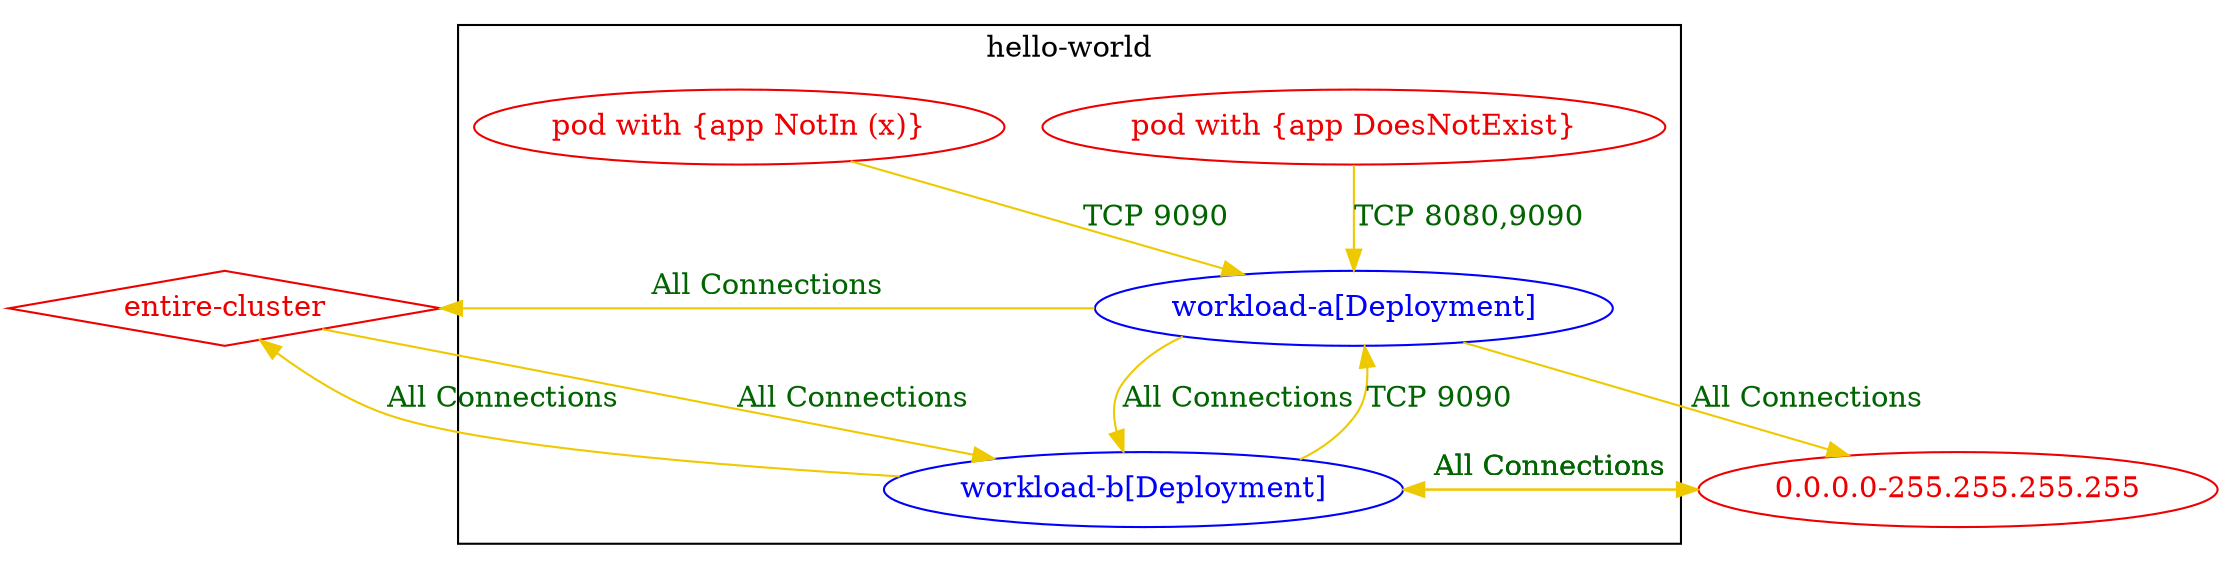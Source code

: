 digraph {
	subgraph "cluster_hello_world" {
		color="black"
		fontcolor="black"
		"hello-world/workload-a[Deployment]" [label="workload-a[Deployment]" color="blue" fontcolor="blue"]
		"hello-world/workload-b[Deployment]" [label="workload-b[Deployment]" color="blue" fontcolor="blue"]
		"pod with {app DoesNotExist}_in_hello-world" [label="pod with {app DoesNotExist}" color="red2" fontcolor="red2"]
		"pod with {app NotIn (x)}_in_hello-world" [label="pod with {app NotIn (x)}" color="red2" fontcolor="red2"]
		label="hello-world"
	}
	"0.0.0.0-255.255.255.255" [label="0.0.0.0-255.255.255.255" color="red2" fontcolor="red2"]
	"entire-cluster" [label="entire-cluster" color="red2" fontcolor="red2" shape=diamond]
	"0.0.0.0-255.255.255.255" -> "hello-world/workload-b[Deployment]" [label="All Connections" color="gold2" fontcolor="darkgreen"]
	"entire-cluster" -> "hello-world/workload-b[Deployment]" [label="All Connections" color="gold2" fontcolor="darkgreen" weight=1]
	"hello-world/workload-a[Deployment]" -> "0.0.0.0-255.255.255.255" [label="All Connections" color="gold2" fontcolor="darkgreen"]
	"hello-world/workload-a[Deployment]" -> "entire-cluster" [label="All Connections" color="gold2" fontcolor="darkgreen" weight=0.5]
	"hello-world/workload-a[Deployment]" -> "hello-world/workload-b[Deployment]" [label="All Connections" color="gold2" fontcolor="darkgreen"]
	"hello-world/workload-b[Deployment]" -> "0.0.0.0-255.255.255.255" [label="All Connections" color="gold2" fontcolor="darkgreen"]
	"hello-world/workload-b[Deployment]" -> "entire-cluster" [label="All Connections" color="gold2" fontcolor="darkgreen" weight=0.5]
	"hello-world/workload-b[Deployment]" -> "hello-world/workload-a[Deployment]" [label="TCP 9090" color="gold2" fontcolor="darkgreen"]
	"pod with {app DoesNotExist}_in_hello-world" -> "hello-world/workload-a[Deployment]" [label="TCP 8080,9090" color="gold2" fontcolor="darkgreen" weight=1]
	"pod with {app NotIn (x)}_in_hello-world" -> "hello-world/workload-a[Deployment]" [label="TCP 9090" color="gold2" fontcolor="darkgreen" weight=1]
}